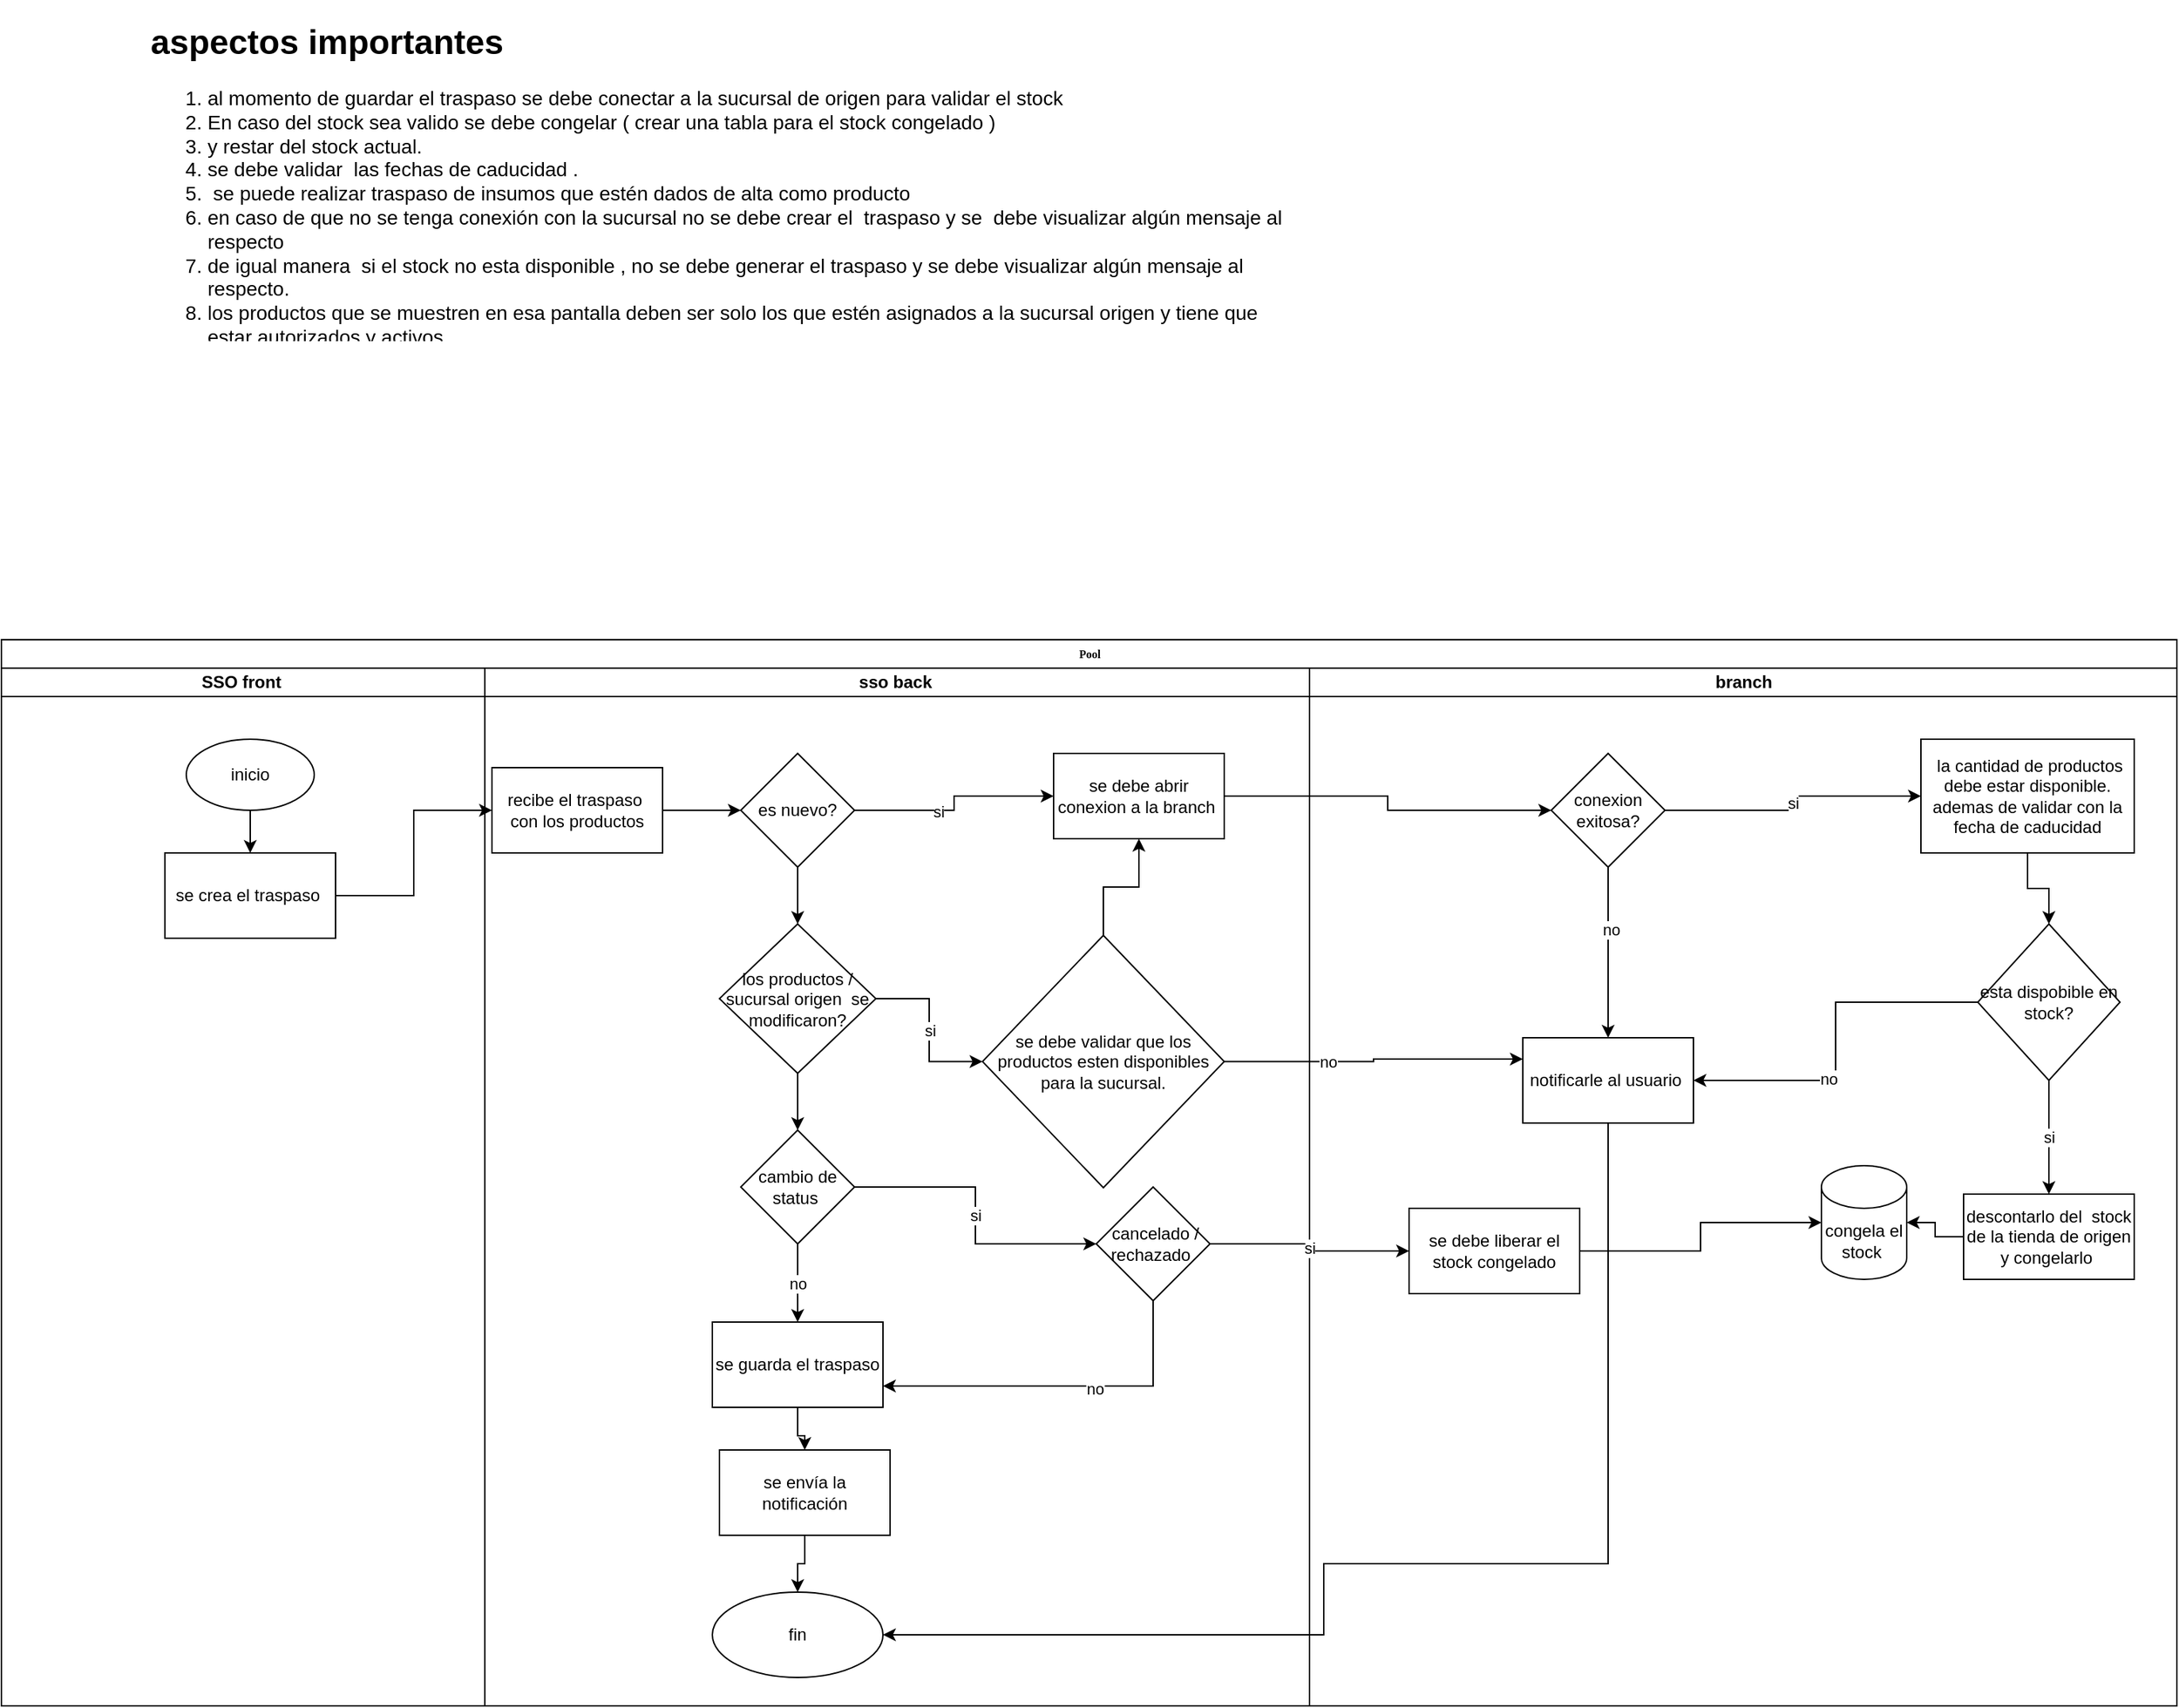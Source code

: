 <mxfile version="15.7.1" type="github">
  <diagram name="Page-1" id="74e2e168-ea6b-b213-b513-2b3c1d86103e">
    <mxGraphModel dx="2770" dy="2190" grid="1" gridSize="10" guides="1" tooltips="1" connect="1" arrows="1" fold="1" page="1" pageScale="1" pageWidth="1100" pageHeight="850" background="none" math="0" shadow="0">
      <root>
        <mxCell id="0" />
        <mxCell id="1" parent="0" />
        <mxCell id="77e6c97f196da883-1" value="Pool" style="swimlane;html=1;childLayout=stackLayout;startSize=20;rounded=0;shadow=0;labelBackgroundColor=none;strokeWidth=1;fontFamily=Verdana;fontSize=8;align=center;" parent="1" vertex="1">
          <mxGeometry x="70" y="40" width="1530" height="750" as="geometry" />
        </mxCell>
        <mxCell id="77e6c97f196da883-2" value="SSO front&amp;nbsp;" style="swimlane;html=1;startSize=20;" parent="77e6c97f196da883-1" vertex="1">
          <mxGeometry y="20" width="340" height="730" as="geometry" />
        </mxCell>
        <mxCell id="eCFHEnjU7VW3SYDgLny5-4" value="inicio" style="ellipse;whiteSpace=wrap;html=1;" vertex="1" parent="77e6c97f196da883-2">
          <mxGeometry x="130" y="50" width="90" height="50" as="geometry" />
        </mxCell>
        <mxCell id="eCFHEnjU7VW3SYDgLny5-5" value="se crea el traspaso&amp;nbsp;" style="whiteSpace=wrap;html=1;" vertex="1" parent="77e6c97f196da883-2">
          <mxGeometry x="115" y="130" width="120" height="60" as="geometry" />
        </mxCell>
        <mxCell id="eCFHEnjU7VW3SYDgLny5-6" value="" style="edgeStyle=orthogonalEdgeStyle;rounded=0;orthogonalLoop=1;jettySize=auto;html=1;" edge="1" parent="77e6c97f196da883-2" source="eCFHEnjU7VW3SYDgLny5-4" target="eCFHEnjU7VW3SYDgLny5-5">
          <mxGeometry relative="1" as="geometry" />
        </mxCell>
        <mxCell id="eCFHEnjU7VW3SYDgLny5-8" value="" style="edgeStyle=orthogonalEdgeStyle;rounded=0;orthogonalLoop=1;jettySize=auto;html=1;" edge="1" parent="77e6c97f196da883-1" source="eCFHEnjU7VW3SYDgLny5-5" target="eCFHEnjU7VW3SYDgLny5-7">
          <mxGeometry relative="1" as="geometry" />
        </mxCell>
        <mxCell id="eCFHEnjU7VW3SYDgLny5-32" value="" style="edgeStyle=orthogonalEdgeStyle;rounded=0;orthogonalLoop=1;jettySize=auto;html=1;" edge="1" parent="77e6c97f196da883-1" source="eCFHEnjU7VW3SYDgLny5-11" target="eCFHEnjU7VW3SYDgLny5-31">
          <mxGeometry relative="1" as="geometry" />
        </mxCell>
        <mxCell id="77e6c97f196da883-3" value="sso back&lt;span style=&quot;white-space: pre&quot;&gt;	&lt;/span&gt;" style="swimlane;html=1;startSize=20;" parent="77e6c97f196da883-1" vertex="1">
          <mxGeometry x="340" y="20" width="580" height="730" as="geometry" />
        </mxCell>
        <mxCell id="eCFHEnjU7VW3SYDgLny5-10" value="" style="edgeStyle=orthogonalEdgeStyle;rounded=0;orthogonalLoop=1;jettySize=auto;html=1;" edge="1" parent="77e6c97f196da883-3" source="eCFHEnjU7VW3SYDgLny5-7" target="eCFHEnjU7VW3SYDgLny5-9">
          <mxGeometry relative="1" as="geometry" />
        </mxCell>
        <mxCell id="eCFHEnjU7VW3SYDgLny5-7" value="recibe el traspaso&amp;nbsp; con los productos" style="whiteSpace=wrap;html=1;" vertex="1" parent="77e6c97f196da883-3">
          <mxGeometry x="5" y="70" width="120" height="60" as="geometry" />
        </mxCell>
        <mxCell id="eCFHEnjU7VW3SYDgLny5-17" value="" style="edgeStyle=orthogonalEdgeStyle;rounded=0;orthogonalLoop=1;jettySize=auto;html=1;" edge="1" parent="77e6c97f196da883-3" source="eCFHEnjU7VW3SYDgLny5-9" target="eCFHEnjU7VW3SYDgLny5-16">
          <mxGeometry relative="1" as="geometry" />
        </mxCell>
        <mxCell id="eCFHEnjU7VW3SYDgLny5-9" value="es nuevo?" style="rhombus;whiteSpace=wrap;html=1;" vertex="1" parent="77e6c97f196da883-3">
          <mxGeometry x="180" y="60" width="80" height="80" as="geometry" />
        </mxCell>
        <mxCell id="eCFHEnjU7VW3SYDgLny5-48" value="si" style="edgeStyle=orthogonalEdgeStyle;rounded=0;orthogonalLoop=1;jettySize=auto;html=1;" edge="1" parent="77e6c97f196da883-3" source="eCFHEnjU7VW3SYDgLny5-16" target="eCFHEnjU7VW3SYDgLny5-47">
          <mxGeometry relative="1" as="geometry" />
        </mxCell>
        <mxCell id="eCFHEnjU7VW3SYDgLny5-16" value="los productos / sucursal origen&amp;nbsp; se modificaron?" style="rhombus;whiteSpace=wrap;html=1;" vertex="1" parent="77e6c97f196da883-3">
          <mxGeometry x="165" y="180" width="110" height="105" as="geometry" />
        </mxCell>
        <mxCell id="eCFHEnjU7VW3SYDgLny5-24" value="" style="edgeStyle=orthogonalEdgeStyle;rounded=0;orthogonalLoop=1;jettySize=auto;html=1;" edge="1" parent="77e6c97f196da883-3" source="eCFHEnjU7VW3SYDgLny5-21" target="eCFHEnjU7VW3SYDgLny5-23">
          <mxGeometry relative="1" as="geometry" />
        </mxCell>
        <mxCell id="eCFHEnjU7VW3SYDgLny5-21" value="se guarda el traspaso" style="whiteSpace=wrap;html=1;" vertex="1" parent="77e6c97f196da883-3">
          <mxGeometry x="160" y="460" width="120" height="60" as="geometry" />
        </mxCell>
        <mxCell id="eCFHEnjU7VW3SYDgLny5-11" value="se debe abrir conexion a la branch&amp;nbsp;" style="whiteSpace=wrap;html=1;" vertex="1" parent="77e6c97f196da883-3">
          <mxGeometry x="400" y="60" width="120" height="60" as="geometry" />
        </mxCell>
        <mxCell id="eCFHEnjU7VW3SYDgLny5-12" value="" style="edgeStyle=orthogonalEdgeStyle;rounded=0;orthogonalLoop=1;jettySize=auto;html=1;" edge="1" parent="77e6c97f196da883-3" source="eCFHEnjU7VW3SYDgLny5-9" target="eCFHEnjU7VW3SYDgLny5-11">
          <mxGeometry relative="1" as="geometry" />
        </mxCell>
        <mxCell id="eCFHEnjU7VW3SYDgLny5-15" value="si" style="edgeLabel;html=1;align=center;verticalAlign=middle;resizable=0;points=[];" vertex="1" connectable="0" parent="eCFHEnjU7VW3SYDgLny5-12">
          <mxGeometry x="-0.218" y="-1" relative="1" as="geometry">
            <mxPoint as="offset" />
          </mxGeometry>
        </mxCell>
        <mxCell id="eCFHEnjU7VW3SYDgLny5-23" value="se envía la notificación" style="whiteSpace=wrap;html=1;" vertex="1" parent="77e6c97f196da883-3">
          <mxGeometry x="165" y="550" width="120" height="60" as="geometry" />
        </mxCell>
        <mxCell id="eCFHEnjU7VW3SYDgLny5-61" style="edgeStyle=orthogonalEdgeStyle;rounded=0;orthogonalLoop=1;jettySize=auto;html=1;exitX=0.5;exitY=0;exitDx=0;exitDy=0;entryX=0.5;entryY=1;entryDx=0;entryDy=0;" edge="1" parent="77e6c97f196da883-3" source="eCFHEnjU7VW3SYDgLny5-47" target="eCFHEnjU7VW3SYDgLny5-11">
          <mxGeometry relative="1" as="geometry" />
        </mxCell>
        <mxCell id="eCFHEnjU7VW3SYDgLny5-47" value="&lt;span&gt;se debe validar que los productos esten disponibles para la sucursal.&lt;/span&gt;" style="rhombus;whiteSpace=wrap;html=1;" vertex="1" parent="77e6c97f196da883-3">
          <mxGeometry x="350" y="188" width="170" height="177.5" as="geometry" />
        </mxCell>
        <mxCell id="eCFHEnjU7VW3SYDgLny5-29" value="fin" style="ellipse;whiteSpace=wrap;html=1;" vertex="1" parent="77e6c97f196da883-3">
          <mxGeometry x="160" y="650" width="120" height="60" as="geometry" />
        </mxCell>
        <mxCell id="eCFHEnjU7VW3SYDgLny5-30" value="" style="edgeStyle=orthogonalEdgeStyle;rounded=0;orthogonalLoop=1;jettySize=auto;html=1;" edge="1" parent="77e6c97f196da883-3" source="eCFHEnjU7VW3SYDgLny5-23" target="eCFHEnjU7VW3SYDgLny5-29">
          <mxGeometry relative="1" as="geometry" />
        </mxCell>
        <mxCell id="eCFHEnjU7VW3SYDgLny5-55" value="no" style="edgeStyle=orthogonalEdgeStyle;rounded=0;orthogonalLoop=1;jettySize=auto;html=1;" edge="1" parent="77e6c97f196da883-3" source="eCFHEnjU7VW3SYDgLny5-53" target="eCFHEnjU7VW3SYDgLny5-21">
          <mxGeometry relative="1" as="geometry" />
        </mxCell>
        <mxCell id="eCFHEnjU7VW3SYDgLny5-53" value="cambio de status&amp;nbsp;" style="rhombus;whiteSpace=wrap;html=1;" vertex="1" parent="77e6c97f196da883-3">
          <mxGeometry x="180" y="325" width="80" height="80" as="geometry" />
        </mxCell>
        <mxCell id="eCFHEnjU7VW3SYDgLny5-54" value="" style="edgeStyle=orthogonalEdgeStyle;rounded=0;orthogonalLoop=1;jettySize=auto;html=1;" edge="1" parent="77e6c97f196da883-3" source="eCFHEnjU7VW3SYDgLny5-16" target="eCFHEnjU7VW3SYDgLny5-53">
          <mxGeometry relative="1" as="geometry" />
        </mxCell>
        <mxCell id="eCFHEnjU7VW3SYDgLny5-63" style="edgeStyle=orthogonalEdgeStyle;rounded=0;orthogonalLoop=1;jettySize=auto;html=1;entryX=1;entryY=0.75;entryDx=0;entryDy=0;" edge="1" parent="77e6c97f196da883-3" source="eCFHEnjU7VW3SYDgLny5-56" target="eCFHEnjU7VW3SYDgLny5-21">
          <mxGeometry relative="1" as="geometry">
            <Array as="points">
              <mxPoint x="470" y="505" />
            </Array>
          </mxGeometry>
        </mxCell>
        <mxCell id="eCFHEnjU7VW3SYDgLny5-64" value="no" style="edgeLabel;html=1;align=center;verticalAlign=middle;resizable=0;points=[];" vertex="1" connectable="0" parent="eCFHEnjU7VW3SYDgLny5-63">
          <mxGeometry x="-0.192" y="2" relative="1" as="geometry">
            <mxPoint as="offset" />
          </mxGeometry>
        </mxCell>
        <mxCell id="eCFHEnjU7VW3SYDgLny5-56" value="&amp;nbsp;cancelado / rechazado&amp;nbsp;" style="rhombus;whiteSpace=wrap;html=1;" vertex="1" parent="77e6c97f196da883-3">
          <mxGeometry x="430" y="365" width="80" height="80" as="geometry" />
        </mxCell>
        <mxCell id="eCFHEnjU7VW3SYDgLny5-57" value="si" style="edgeStyle=orthogonalEdgeStyle;rounded=0;orthogonalLoop=1;jettySize=auto;html=1;" edge="1" parent="77e6c97f196da883-3" source="eCFHEnjU7VW3SYDgLny5-53" target="eCFHEnjU7VW3SYDgLny5-56">
          <mxGeometry relative="1" as="geometry" />
        </mxCell>
        <mxCell id="eCFHEnjU7VW3SYDgLny5-49" style="edgeStyle=orthogonalEdgeStyle;rounded=0;orthogonalLoop=1;jettySize=auto;html=1;exitX=1;exitY=0.5;exitDx=0;exitDy=0;entryX=0;entryY=0.25;entryDx=0;entryDy=0;" edge="1" parent="77e6c97f196da883-1" source="eCFHEnjU7VW3SYDgLny5-47" target="eCFHEnjU7VW3SYDgLny5-35">
          <mxGeometry relative="1" as="geometry" />
        </mxCell>
        <mxCell id="eCFHEnjU7VW3SYDgLny5-50" value="no" style="edgeLabel;html=1;align=center;verticalAlign=middle;resizable=0;points=[];" vertex="1" connectable="0" parent="eCFHEnjU7VW3SYDgLny5-49">
          <mxGeometry x="-0.31" relative="1" as="geometry">
            <mxPoint as="offset" />
          </mxGeometry>
        </mxCell>
        <mxCell id="77e6c97f196da883-4" value="branch" style="swimlane;html=1;startSize=20;" parent="77e6c97f196da883-1" vertex="1">
          <mxGeometry x="920" y="20" width="610" height="730" as="geometry" />
        </mxCell>
        <mxCell id="eCFHEnjU7VW3SYDgLny5-28" value="" style="edgeStyle=orthogonalEdgeStyle;rounded=0;orthogonalLoop=1;jettySize=auto;html=1;" edge="1" parent="77e6c97f196da883-4" source="eCFHEnjU7VW3SYDgLny5-25" target="eCFHEnjU7VW3SYDgLny5-27">
          <mxGeometry relative="1" as="geometry" />
        </mxCell>
        <mxCell id="eCFHEnjU7VW3SYDgLny5-25" value="&amp;nbsp;la cantidad de productos debe estar disponible. ademas de validar con la fecha de caducidad" style="whiteSpace=wrap;html=1;" vertex="1" parent="77e6c97f196da883-4">
          <mxGeometry x="430" y="50" width="150" height="80" as="geometry" />
        </mxCell>
        <mxCell id="eCFHEnjU7VW3SYDgLny5-40" value="si" style="edgeStyle=orthogonalEdgeStyle;rounded=0;orthogonalLoop=1;jettySize=auto;html=1;" edge="1" parent="77e6c97f196da883-4" source="eCFHEnjU7VW3SYDgLny5-27" target="eCFHEnjU7VW3SYDgLny5-39">
          <mxGeometry relative="1" as="geometry" />
        </mxCell>
        <mxCell id="eCFHEnjU7VW3SYDgLny5-27" value="esta dispobible en stock?" style="rhombus;whiteSpace=wrap;html=1;" vertex="1" parent="77e6c97f196da883-4">
          <mxGeometry x="470" y="180" width="100" height="110" as="geometry" />
        </mxCell>
        <mxCell id="eCFHEnjU7VW3SYDgLny5-34" value="si" style="edgeStyle=orthogonalEdgeStyle;rounded=0;orthogonalLoop=1;jettySize=auto;html=1;exitX=1;exitY=0.5;exitDx=0;exitDy=0;" edge="1" parent="77e6c97f196da883-4" source="eCFHEnjU7VW3SYDgLny5-31" target="eCFHEnjU7VW3SYDgLny5-25">
          <mxGeometry relative="1" as="geometry" />
        </mxCell>
        <mxCell id="eCFHEnjU7VW3SYDgLny5-31" value="conexion exitosa?" style="rhombus;whiteSpace=wrap;html=1;" vertex="1" parent="77e6c97f196da883-4">
          <mxGeometry x="170" y="60" width="80" height="80" as="geometry" />
        </mxCell>
        <mxCell id="eCFHEnjU7VW3SYDgLny5-52" style="edgeStyle=orthogonalEdgeStyle;rounded=0;orthogonalLoop=1;jettySize=auto;html=1;exitX=0;exitY=0.5;exitDx=0;exitDy=0;" edge="1" parent="77e6c97f196da883-4" source="eCFHEnjU7VW3SYDgLny5-39" target="eCFHEnjU7VW3SYDgLny5-51">
          <mxGeometry relative="1" as="geometry" />
        </mxCell>
        <mxCell id="eCFHEnjU7VW3SYDgLny5-39" value="descontarlo del&amp;nbsp; stock de la tienda de origen y congelarlo&amp;nbsp;" style="whiteSpace=wrap;html=1;" vertex="1" parent="77e6c97f196da883-4">
          <mxGeometry x="460" y="370" width="120" height="60" as="geometry" />
        </mxCell>
        <mxCell id="eCFHEnjU7VW3SYDgLny5-35" value="notificarle al usuario&amp;nbsp;" style="whiteSpace=wrap;html=1;" vertex="1" parent="77e6c97f196da883-4">
          <mxGeometry x="150" y="260" width="120" height="60" as="geometry" />
        </mxCell>
        <mxCell id="eCFHEnjU7VW3SYDgLny5-36" value="" style="edgeStyle=orthogonalEdgeStyle;rounded=0;orthogonalLoop=1;jettySize=auto;html=1;" edge="1" parent="77e6c97f196da883-4" source="eCFHEnjU7VW3SYDgLny5-31" target="eCFHEnjU7VW3SYDgLny5-35">
          <mxGeometry relative="1" as="geometry" />
        </mxCell>
        <mxCell id="eCFHEnjU7VW3SYDgLny5-37" value="no" style="edgeLabel;html=1;align=center;verticalAlign=middle;resizable=0;points=[];" vertex="1" connectable="0" parent="eCFHEnjU7VW3SYDgLny5-36">
          <mxGeometry x="-0.267" y="2" relative="1" as="geometry">
            <mxPoint as="offset" />
          </mxGeometry>
        </mxCell>
        <mxCell id="eCFHEnjU7VW3SYDgLny5-41" style="edgeStyle=orthogonalEdgeStyle;rounded=0;orthogonalLoop=1;jettySize=auto;html=1;entryX=1;entryY=0.5;entryDx=0;entryDy=0;" edge="1" parent="77e6c97f196da883-4" source="eCFHEnjU7VW3SYDgLny5-27" target="eCFHEnjU7VW3SYDgLny5-35">
          <mxGeometry relative="1" as="geometry">
            <mxPoint x="80" y="260" as="targetPoint" />
          </mxGeometry>
        </mxCell>
        <mxCell id="eCFHEnjU7VW3SYDgLny5-42" value="no" style="edgeLabel;html=1;align=center;verticalAlign=middle;resizable=0;points=[];" vertex="1" connectable="0" parent="eCFHEnjU7VW3SYDgLny5-41">
          <mxGeometry x="0.255" y="-1" relative="1" as="geometry">
            <mxPoint as="offset" />
          </mxGeometry>
        </mxCell>
        <mxCell id="eCFHEnjU7VW3SYDgLny5-51" value="congela el stock&amp;nbsp;" style="shape=cylinder3;whiteSpace=wrap;html=1;boundedLbl=1;backgroundOutline=1;size=15;" vertex="1" parent="77e6c97f196da883-4">
          <mxGeometry x="360" y="350" width="60" height="80" as="geometry" />
        </mxCell>
        <mxCell id="eCFHEnjU7VW3SYDgLny5-58" value="se debe liberar el stock congelado" style="whiteSpace=wrap;html=1;" vertex="1" parent="77e6c97f196da883-4">
          <mxGeometry x="70" y="380" width="120" height="60" as="geometry" />
        </mxCell>
        <mxCell id="eCFHEnjU7VW3SYDgLny5-60" style="edgeStyle=orthogonalEdgeStyle;rounded=0;orthogonalLoop=1;jettySize=auto;html=1;entryX=0;entryY=0.5;entryDx=0;entryDy=0;entryPerimeter=0;" edge="1" parent="77e6c97f196da883-4" source="eCFHEnjU7VW3SYDgLny5-58" target="eCFHEnjU7VW3SYDgLny5-51">
          <mxGeometry relative="1" as="geometry" />
        </mxCell>
        <mxCell id="eCFHEnjU7VW3SYDgLny5-38" style="edgeStyle=orthogonalEdgeStyle;rounded=0;orthogonalLoop=1;jettySize=auto;html=1;entryX=1;entryY=0.5;entryDx=0;entryDy=0;" edge="1" parent="77e6c97f196da883-1" source="eCFHEnjU7VW3SYDgLny5-35" target="eCFHEnjU7VW3SYDgLny5-29">
          <mxGeometry relative="1" as="geometry">
            <mxPoint x="930" y="610" as="targetPoint" />
            <Array as="points">
              <mxPoint x="930" y="650" />
            </Array>
          </mxGeometry>
        </mxCell>
        <mxCell id="eCFHEnjU7VW3SYDgLny5-59" value="si" style="edgeStyle=orthogonalEdgeStyle;rounded=0;orthogonalLoop=1;jettySize=auto;html=1;" edge="1" parent="77e6c97f196da883-1" source="eCFHEnjU7VW3SYDgLny5-56" target="eCFHEnjU7VW3SYDgLny5-58">
          <mxGeometry relative="1" as="geometry" />
        </mxCell>
        <mxCell id="eCFHEnjU7VW3SYDgLny5-65" value="&lt;h1&gt;aspectos importantes&lt;/h1&gt;&lt;ol style=&quot;box-sizing: border-box ; padding-left: 40px ; font-family: &amp;#34;segoe ui vss (regular)&amp;#34; , &amp;#34;segoe ui&amp;#34; , , &amp;#34;blinkmacsystemfont&amp;#34; , &amp;#34;roboto&amp;#34; , &amp;#34;helvetica neue&amp;#34; , &amp;#34;helvetica&amp;#34; , &amp;#34;ubuntu&amp;#34; , &amp;#34;arial&amp;#34; , sans-serif , &amp;#34;apple color emoji&amp;#34; , &amp;#34;segoe ui emoji&amp;#34; , &amp;#34;segoe ui symbol&amp;#34; ; font-size: 14px&quot;&gt;&lt;li style=&quot;box-sizing: border-box ; list-style: inherit&quot;&gt;al momento de guardar el traspaso se debe conectar a la sucursal de origen para validar el stock&amp;nbsp;&lt;/li&gt;&lt;li style=&quot;box-sizing: border-box ; list-style: inherit&quot;&gt;En caso del stock sea valido se debe congelar ( crear una tabla para el stock congelado )&amp;nbsp;&lt;/li&gt;&lt;li style=&quot;box-sizing: border-box ; list-style: inherit&quot;&gt;y restar del stock actual.&amp;nbsp;&lt;/li&gt;&lt;li style=&quot;box-sizing: border-box ; list-style: inherit&quot;&gt;se debe validar&amp;nbsp; las fechas de caducidad .&amp;nbsp;&lt;/li&gt;&lt;li style=&quot;box-sizing: border-box ; list-style: inherit&quot;&gt;&amp;nbsp;se puede realizar traspaso de insumos que estén dados de alta como producto&amp;nbsp;&lt;/li&gt;&lt;li style=&quot;box-sizing: border-box ; list-style: inherit&quot;&gt;en caso de que no se tenga conexión con la sucursal no se debe crear el&amp;nbsp; traspaso y se&amp;nbsp; debe visualizar algún mensaje al respecto&amp;nbsp;&lt;/li&gt;&lt;li style=&quot;box-sizing: border-box ; list-style: inherit&quot;&gt;de igual manera&amp;nbsp; si el stock no esta disponible , no se debe generar el traspaso y se debe visualizar algún mensaje al respecto.&lt;/li&gt;&lt;li style=&quot;box-sizing: border-box ; list-style: inherit&quot;&gt;los productos que se muestren en esa pantalla deben ser solo los que estén asignados a la sucursal origen y tiene que estar autorizados y activos&amp;nbsp;&lt;/li&gt;&lt;/ol&gt;" style="text;html=1;strokeColor=none;fillColor=none;spacing=5;spacingTop=-20;whiteSpace=wrap;overflow=hidden;rounded=0;" vertex="1" parent="1">
          <mxGeometry x="170" y="-400" width="810" height="230" as="geometry" />
        </mxCell>
      </root>
    </mxGraphModel>
  </diagram>
</mxfile>
